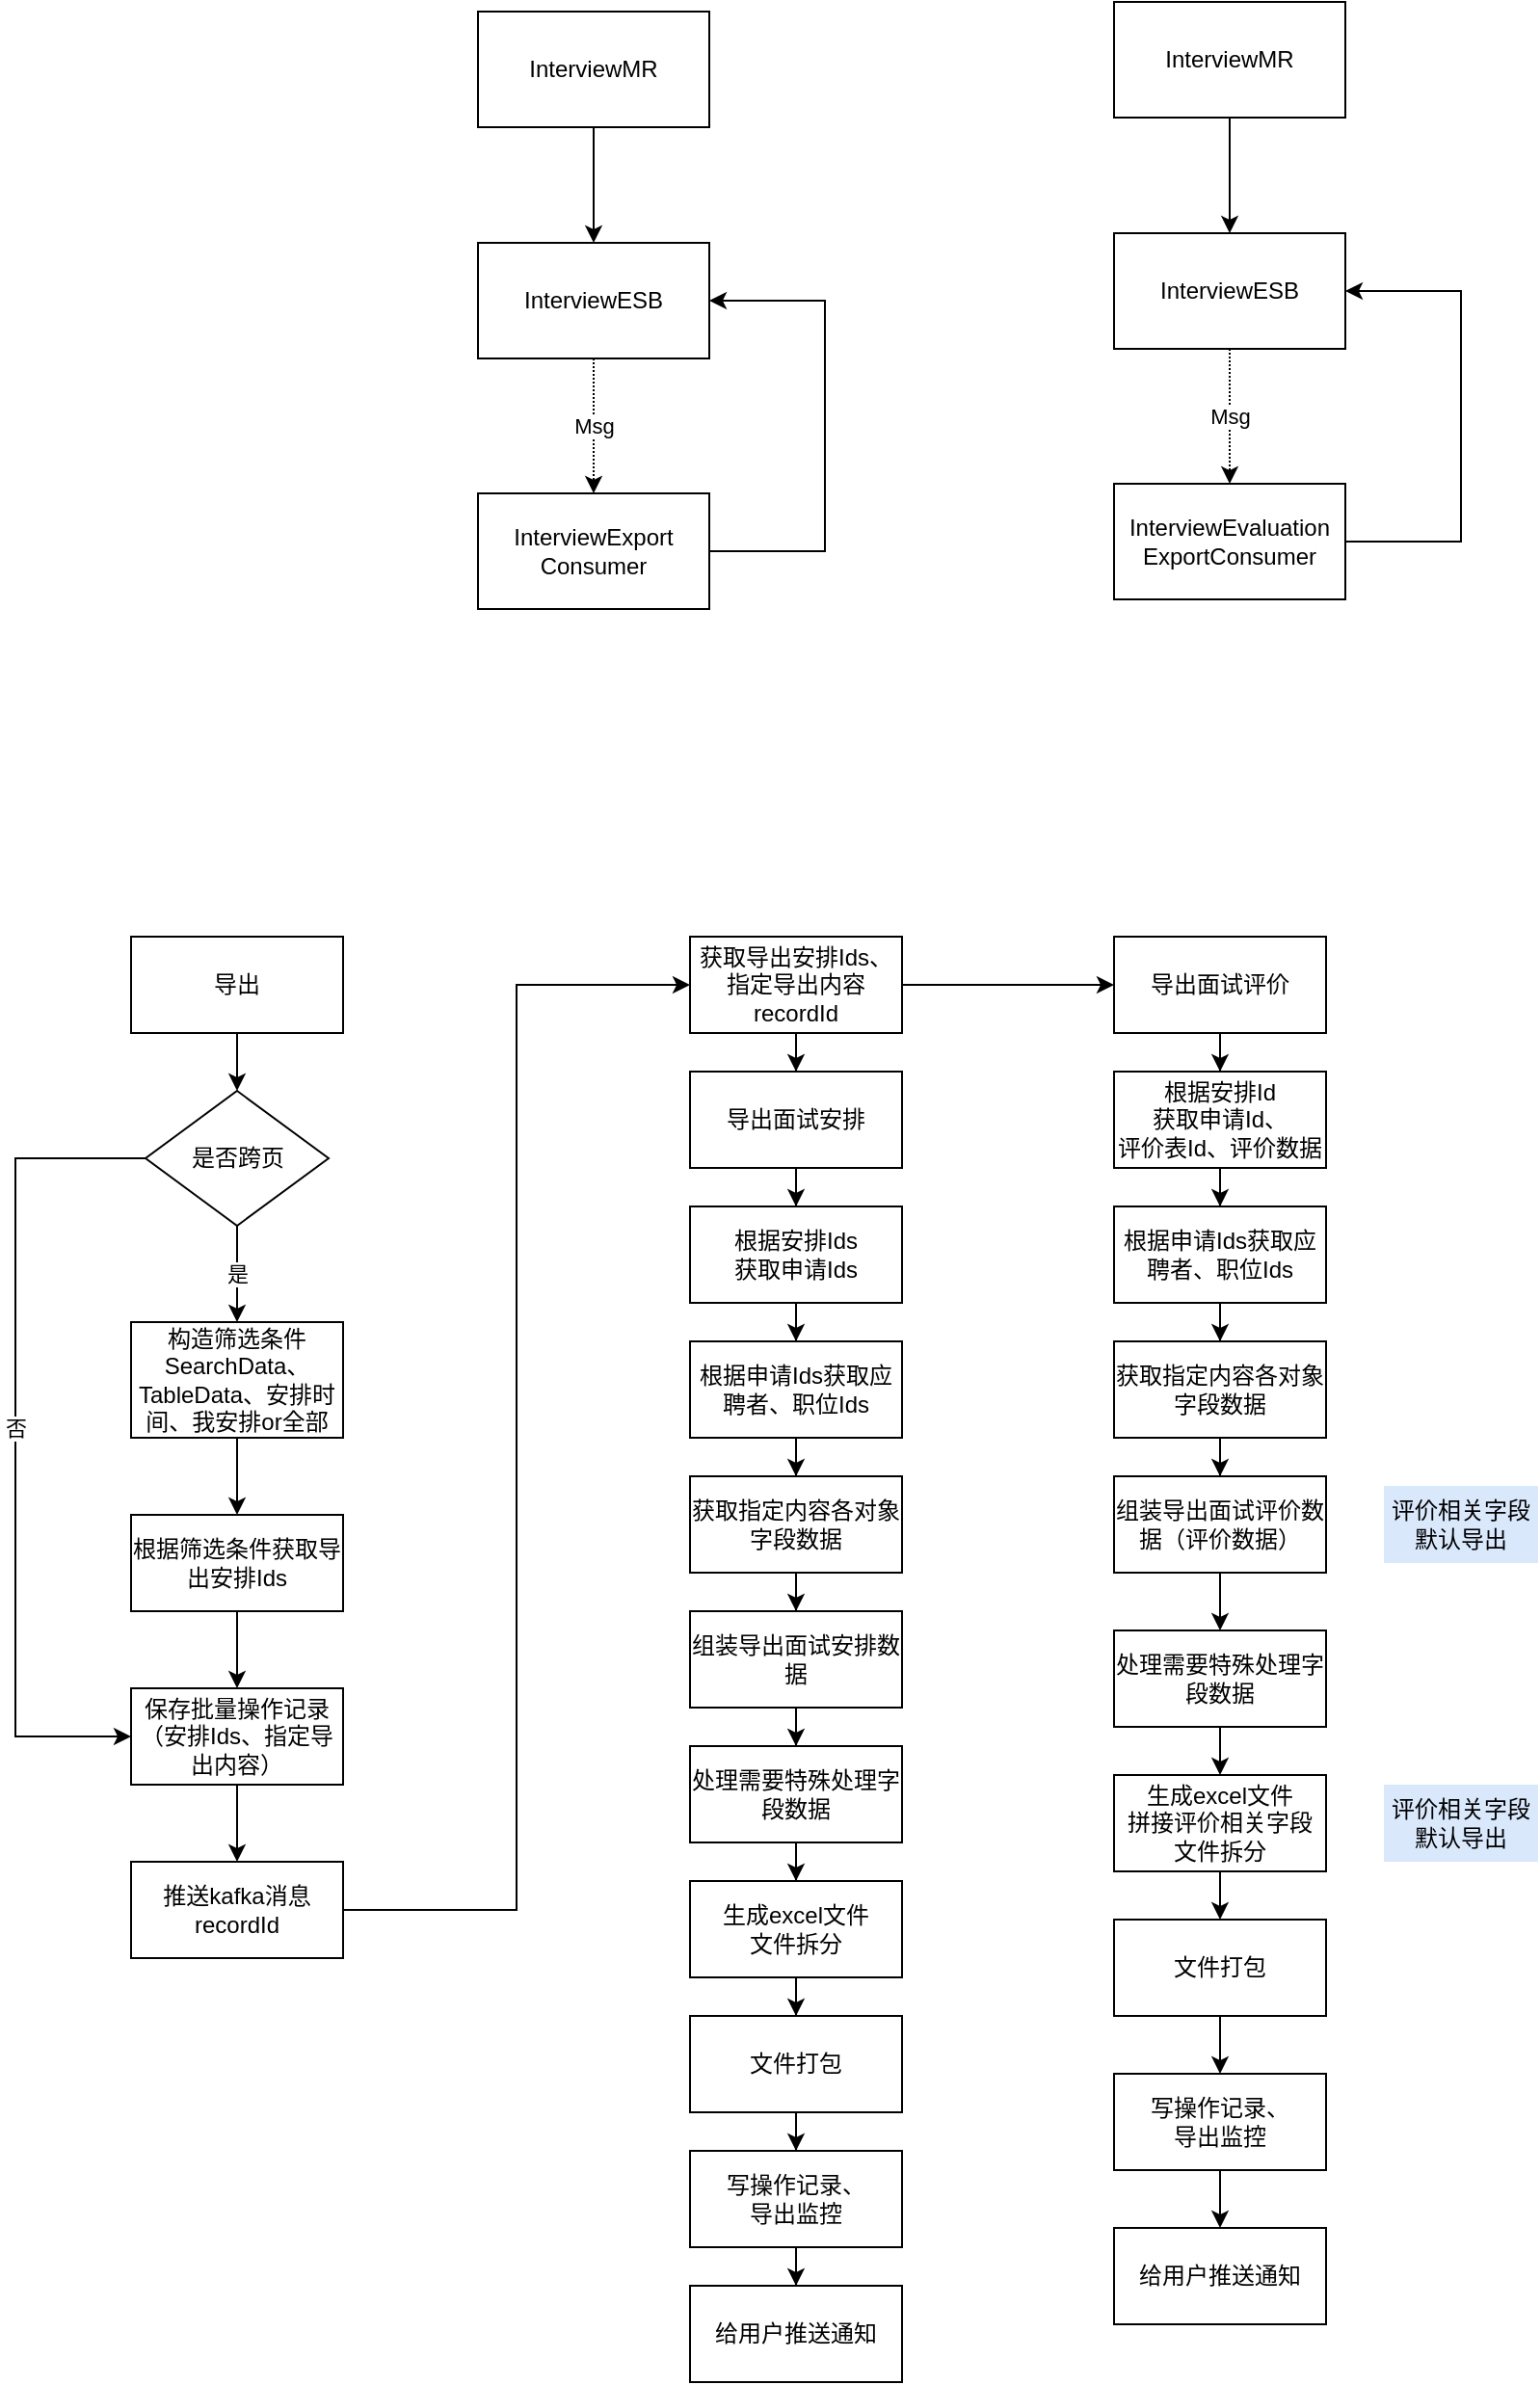 <mxfile version="15.5.5" type="github">
  <diagram id="v6CGcCb4tlg7pJ3c67Ml" name="Page-1">
    <mxGraphModel dx="1038" dy="612" grid="1" gridSize="10" guides="1" tooltips="1" connect="1" arrows="1" fold="1" page="1" pageScale="1" pageWidth="300000" pageHeight="30000" math="0" shadow="0">
      <root>
        <mxCell id="0" />
        <mxCell id="1" parent="0" />
        <mxCell id="F8JXx1a99cILchgoJXSu-7" value="" style="edgeStyle=orthogonalEdgeStyle;rounded=0;orthogonalLoop=1;jettySize=auto;html=1;" edge="1" parent="1" source="F8JXx1a99cILchgoJXSu-1" target="F8JXx1a99cILchgoJXSu-2">
          <mxGeometry relative="1" as="geometry" />
        </mxCell>
        <mxCell id="F8JXx1a99cILchgoJXSu-1" value="InterviewMR" style="rounded=0;whiteSpace=wrap;html=1;" vertex="1" parent="1">
          <mxGeometry x="330" y="30" width="120" height="60" as="geometry" />
        </mxCell>
        <mxCell id="F8JXx1a99cILchgoJXSu-8" value="Msg" style="edgeStyle=orthogonalEdgeStyle;rounded=0;orthogonalLoop=1;jettySize=auto;html=1;dashed=1;dashPattern=1 1;" edge="1" parent="1" source="F8JXx1a99cILchgoJXSu-2" target="F8JXx1a99cILchgoJXSu-3">
          <mxGeometry relative="1" as="geometry" />
        </mxCell>
        <mxCell id="F8JXx1a99cILchgoJXSu-2" value="InterviewESB" style="rounded=0;whiteSpace=wrap;html=1;" vertex="1" parent="1">
          <mxGeometry x="330" y="150" width="120" height="60" as="geometry" />
        </mxCell>
        <mxCell id="F8JXx1a99cILchgoJXSu-9" style="edgeStyle=orthogonalEdgeStyle;rounded=0;orthogonalLoop=1;jettySize=auto;html=1;entryX=1;entryY=0.5;entryDx=0;entryDy=0;" edge="1" parent="1" source="F8JXx1a99cILchgoJXSu-3" target="F8JXx1a99cILchgoJXSu-2">
          <mxGeometry relative="1" as="geometry">
            <Array as="points">
              <mxPoint x="510" y="310" />
              <mxPoint x="510" y="180" />
            </Array>
          </mxGeometry>
        </mxCell>
        <mxCell id="F8JXx1a99cILchgoJXSu-3" value="InterviewExport&lt;br&gt;Consumer" style="rounded=0;whiteSpace=wrap;html=1;" vertex="1" parent="1">
          <mxGeometry x="330" y="280" width="120" height="60" as="geometry" />
        </mxCell>
        <mxCell id="F8JXx1a99cILchgoJXSu-10" value="" style="edgeStyle=orthogonalEdgeStyle;rounded=0;orthogonalLoop=1;jettySize=auto;html=1;" edge="1" parent="1" source="F8JXx1a99cILchgoJXSu-11" target="F8JXx1a99cILchgoJXSu-13">
          <mxGeometry relative="1" as="geometry" />
        </mxCell>
        <mxCell id="F8JXx1a99cILchgoJXSu-11" value="InterviewMR" style="rounded=0;whiteSpace=wrap;html=1;" vertex="1" parent="1">
          <mxGeometry x="660" y="25" width="120" height="60" as="geometry" />
        </mxCell>
        <mxCell id="F8JXx1a99cILchgoJXSu-12" value="Msg" style="edgeStyle=orthogonalEdgeStyle;rounded=0;orthogonalLoop=1;jettySize=auto;html=1;dashed=1;dashPattern=1 1;" edge="1" parent="1" source="F8JXx1a99cILchgoJXSu-13" target="F8JXx1a99cILchgoJXSu-15">
          <mxGeometry relative="1" as="geometry" />
        </mxCell>
        <mxCell id="F8JXx1a99cILchgoJXSu-13" value="InterviewESB" style="rounded=0;whiteSpace=wrap;html=1;" vertex="1" parent="1">
          <mxGeometry x="660" y="145" width="120" height="60" as="geometry" />
        </mxCell>
        <mxCell id="F8JXx1a99cILchgoJXSu-14" style="edgeStyle=orthogonalEdgeStyle;rounded=0;orthogonalLoop=1;jettySize=auto;html=1;entryX=1;entryY=0.5;entryDx=0;entryDy=0;" edge="1" parent="1" source="F8JXx1a99cILchgoJXSu-15" target="F8JXx1a99cILchgoJXSu-13">
          <mxGeometry relative="1" as="geometry">
            <Array as="points">
              <mxPoint x="840" y="305" />
              <mxPoint x="840" y="175" />
            </Array>
          </mxGeometry>
        </mxCell>
        <mxCell id="F8JXx1a99cILchgoJXSu-15" value="InterviewEvaluation&lt;br&gt;ExportConsumer" style="rounded=0;whiteSpace=wrap;html=1;" vertex="1" parent="1">
          <mxGeometry x="660" y="275" width="120" height="60" as="geometry" />
        </mxCell>
        <mxCell id="F8JXx1a99cILchgoJXSu-46" value="" style="edgeStyle=orthogonalEdgeStyle;rounded=0;orthogonalLoop=1;jettySize=auto;html=1;" edge="1" parent="1" source="F8JXx1a99cILchgoJXSu-16" target="F8JXx1a99cILchgoJXSu-17">
          <mxGeometry relative="1" as="geometry" />
        </mxCell>
        <mxCell id="F8JXx1a99cILchgoJXSu-16" value="导出" style="rounded=0;whiteSpace=wrap;html=1;" vertex="1" parent="1">
          <mxGeometry x="150" y="510" width="110" height="50" as="geometry" />
        </mxCell>
        <mxCell id="F8JXx1a99cILchgoJXSu-45" value="是" style="edgeStyle=orthogonalEdgeStyle;rounded=0;orthogonalLoop=1;jettySize=auto;html=1;" edge="1" parent="1" source="F8JXx1a99cILchgoJXSu-17" target="F8JXx1a99cILchgoJXSu-18">
          <mxGeometry relative="1" as="geometry" />
        </mxCell>
        <mxCell id="F8JXx1a99cILchgoJXSu-50" style="edgeStyle=orthogonalEdgeStyle;rounded=0;orthogonalLoop=1;jettySize=auto;html=1;entryX=0;entryY=0.5;entryDx=0;entryDy=0;" edge="1" parent="1" source="F8JXx1a99cILchgoJXSu-17" target="F8JXx1a99cILchgoJXSu-20">
          <mxGeometry relative="1" as="geometry">
            <Array as="points">
              <mxPoint x="90" y="625" />
              <mxPoint x="90" y="925" />
            </Array>
          </mxGeometry>
        </mxCell>
        <mxCell id="F8JXx1a99cILchgoJXSu-51" value="否" style="edgeLabel;html=1;align=center;verticalAlign=middle;resizable=0;points=[];" vertex="1" connectable="0" parent="F8JXx1a99cILchgoJXSu-50">
          <mxGeometry x="-0.03" relative="1" as="geometry">
            <mxPoint as="offset" />
          </mxGeometry>
        </mxCell>
        <mxCell id="F8JXx1a99cILchgoJXSu-17" value="是否跨页" style="rhombus;whiteSpace=wrap;html=1;" vertex="1" parent="1">
          <mxGeometry x="157.5" y="590" width="95" height="70" as="geometry" />
        </mxCell>
        <mxCell id="F8JXx1a99cILchgoJXSu-47" value="" style="edgeStyle=orthogonalEdgeStyle;rounded=0;orthogonalLoop=1;jettySize=auto;html=1;" edge="1" parent="1" source="F8JXx1a99cILchgoJXSu-18" target="F8JXx1a99cILchgoJXSu-19">
          <mxGeometry relative="1" as="geometry" />
        </mxCell>
        <mxCell id="F8JXx1a99cILchgoJXSu-18" value="构造筛选条件&lt;br&gt;SearchData、TableData、安排时间、我安排or全部" style="rounded=0;whiteSpace=wrap;html=1;" vertex="1" parent="1">
          <mxGeometry x="150" y="710" width="110" height="60" as="geometry" />
        </mxCell>
        <mxCell id="F8JXx1a99cILchgoJXSu-48" value="" style="edgeStyle=orthogonalEdgeStyle;rounded=0;orthogonalLoop=1;jettySize=auto;html=1;" edge="1" parent="1" source="F8JXx1a99cILchgoJXSu-19" target="F8JXx1a99cILchgoJXSu-20">
          <mxGeometry relative="1" as="geometry" />
        </mxCell>
        <mxCell id="F8JXx1a99cILchgoJXSu-19" value="根据筛选条件获取导出安排Ids" style="rounded=0;whiteSpace=wrap;html=1;" vertex="1" parent="1">
          <mxGeometry x="150" y="810" width="110" height="50" as="geometry" />
        </mxCell>
        <mxCell id="F8JXx1a99cILchgoJXSu-49" value="" style="edgeStyle=orthogonalEdgeStyle;rounded=0;orthogonalLoop=1;jettySize=auto;html=1;" edge="1" parent="1" source="F8JXx1a99cILchgoJXSu-20" target="F8JXx1a99cILchgoJXSu-21">
          <mxGeometry relative="1" as="geometry" />
        </mxCell>
        <mxCell id="F8JXx1a99cILchgoJXSu-20" value="保存批量操作记录&lt;br&gt;（安排Ids、指定导出内容）" style="rounded=0;whiteSpace=wrap;html=1;" vertex="1" parent="1">
          <mxGeometry x="150" y="900" width="110" height="50" as="geometry" />
        </mxCell>
        <mxCell id="F8JXx1a99cILchgoJXSu-52" style="edgeStyle=orthogonalEdgeStyle;rounded=0;orthogonalLoop=1;jettySize=auto;html=1;entryX=0;entryY=0.5;entryDx=0;entryDy=0;" edge="1" parent="1" source="F8JXx1a99cILchgoJXSu-21" target="F8JXx1a99cILchgoJXSu-22">
          <mxGeometry relative="1" as="geometry" />
        </mxCell>
        <mxCell id="F8JXx1a99cILchgoJXSu-21" value="推送kafka消息&lt;br&gt;recordId" style="rounded=0;whiteSpace=wrap;html=1;" vertex="1" parent="1">
          <mxGeometry x="150" y="990" width="110" height="50" as="geometry" />
        </mxCell>
        <mxCell id="F8JXx1a99cILchgoJXSu-53" style="edgeStyle=orthogonalEdgeStyle;rounded=0;orthogonalLoop=1;jettySize=auto;html=1;entryX=0;entryY=0.5;entryDx=0;entryDy=0;" edge="1" parent="1" source="F8JXx1a99cILchgoJXSu-22" target="F8JXx1a99cILchgoJXSu-32">
          <mxGeometry relative="1" as="geometry" />
        </mxCell>
        <mxCell id="F8JXx1a99cILchgoJXSu-54" value="" style="edgeStyle=orthogonalEdgeStyle;rounded=0;orthogonalLoop=1;jettySize=auto;html=1;" edge="1" parent="1" source="F8JXx1a99cILchgoJXSu-22" target="F8JXx1a99cILchgoJXSu-31">
          <mxGeometry relative="1" as="geometry" />
        </mxCell>
        <mxCell id="F8JXx1a99cILchgoJXSu-22" value="获取导出安排Ids、指定导出内容&lt;br&gt;recordId" style="rounded=0;whiteSpace=wrap;html=1;" vertex="1" parent="1">
          <mxGeometry x="440" y="510" width="110" height="50" as="geometry" />
        </mxCell>
        <mxCell id="F8JXx1a99cILchgoJXSu-56" value="" style="edgeStyle=orthogonalEdgeStyle;rounded=0;orthogonalLoop=1;jettySize=auto;html=1;" edge="1" parent="1" source="F8JXx1a99cILchgoJXSu-24" target="F8JXx1a99cILchgoJXSu-25">
          <mxGeometry relative="1" as="geometry" />
        </mxCell>
        <mxCell id="F8JXx1a99cILchgoJXSu-24" value="根据安排Ids&lt;br&gt;获取申请Ids" style="rounded=0;whiteSpace=wrap;html=1;" vertex="1" parent="1">
          <mxGeometry x="440" y="650" width="110" height="50" as="geometry" />
        </mxCell>
        <mxCell id="F8JXx1a99cILchgoJXSu-57" value="" style="edgeStyle=orthogonalEdgeStyle;rounded=0;orthogonalLoop=1;jettySize=auto;html=1;" edge="1" parent="1" source="F8JXx1a99cILchgoJXSu-25" target="F8JXx1a99cILchgoJXSu-26">
          <mxGeometry relative="1" as="geometry" />
        </mxCell>
        <mxCell id="F8JXx1a99cILchgoJXSu-25" value="根据申请Ids获取应聘者、职位Ids" style="rounded=0;whiteSpace=wrap;html=1;" vertex="1" parent="1">
          <mxGeometry x="440" y="720" width="110" height="50" as="geometry" />
        </mxCell>
        <mxCell id="F8JXx1a99cILchgoJXSu-58" value="" style="edgeStyle=orthogonalEdgeStyle;rounded=0;orthogonalLoop=1;jettySize=auto;html=1;" edge="1" parent="1" source="F8JXx1a99cILchgoJXSu-26" target="F8JXx1a99cILchgoJXSu-27">
          <mxGeometry relative="1" as="geometry" />
        </mxCell>
        <mxCell id="F8JXx1a99cILchgoJXSu-26" value="获取指定内容各对象字段数据" style="rounded=0;whiteSpace=wrap;html=1;" vertex="1" parent="1">
          <mxGeometry x="440" y="790" width="110" height="50" as="geometry" />
        </mxCell>
        <mxCell id="F8JXx1a99cILchgoJXSu-59" value="" style="edgeStyle=orthogonalEdgeStyle;rounded=0;orthogonalLoop=1;jettySize=auto;html=1;" edge="1" parent="1" source="F8JXx1a99cILchgoJXSu-27" target="F8JXx1a99cILchgoJXSu-28">
          <mxGeometry relative="1" as="geometry" />
        </mxCell>
        <mxCell id="F8JXx1a99cILchgoJXSu-27" value="组装导出面试安排数据" style="rounded=0;whiteSpace=wrap;html=1;" vertex="1" parent="1">
          <mxGeometry x="440" y="860" width="110" height="50" as="geometry" />
        </mxCell>
        <mxCell id="F8JXx1a99cILchgoJXSu-60" value="" style="edgeStyle=orthogonalEdgeStyle;rounded=0;orthogonalLoop=1;jettySize=auto;html=1;" edge="1" parent="1" source="F8JXx1a99cILchgoJXSu-28" target="F8JXx1a99cILchgoJXSu-37">
          <mxGeometry relative="1" as="geometry" />
        </mxCell>
        <mxCell id="F8JXx1a99cILchgoJXSu-28" value="处理需要特殊处理字段数据" style="rounded=0;whiteSpace=wrap;html=1;" vertex="1" parent="1">
          <mxGeometry x="440" y="930" width="110" height="50" as="geometry" />
        </mxCell>
        <mxCell id="F8JXx1a99cILchgoJXSu-71" value="" style="edgeStyle=orthogonalEdgeStyle;rounded=0;orthogonalLoop=1;jettySize=auto;html=1;" edge="1" parent="1" source="F8JXx1a99cILchgoJXSu-29" target="F8JXx1a99cILchgoJXSu-30">
          <mxGeometry relative="1" as="geometry" />
        </mxCell>
        <mxCell id="F8JXx1a99cILchgoJXSu-29" value="根据安排Id&lt;br&gt;获取申请Id、&lt;br&gt;评价表Id、评价数据" style="rounded=0;whiteSpace=wrap;html=1;" vertex="1" parent="1">
          <mxGeometry x="660" y="580" width="110" height="50" as="geometry" />
        </mxCell>
        <mxCell id="F8JXx1a99cILchgoJXSu-74" value="" style="edgeStyle=orthogonalEdgeStyle;rounded=0;orthogonalLoop=1;jettySize=auto;html=1;" edge="1" parent="1" source="F8JXx1a99cILchgoJXSu-30" target="F8JXx1a99cILchgoJXSu-34">
          <mxGeometry relative="1" as="geometry" />
        </mxCell>
        <mxCell id="F8JXx1a99cILchgoJXSu-30" value="根据申请Ids获取应聘者、职位Ids" style="rounded=0;whiteSpace=wrap;html=1;" vertex="1" parent="1">
          <mxGeometry x="660" y="650" width="110" height="50" as="geometry" />
        </mxCell>
        <mxCell id="F8JXx1a99cILchgoJXSu-55" value="" style="edgeStyle=orthogonalEdgeStyle;rounded=0;orthogonalLoop=1;jettySize=auto;html=1;" edge="1" parent="1" source="F8JXx1a99cILchgoJXSu-31" target="F8JXx1a99cILchgoJXSu-24">
          <mxGeometry relative="1" as="geometry" />
        </mxCell>
        <mxCell id="F8JXx1a99cILchgoJXSu-31" value="导出面试安排" style="rounded=0;whiteSpace=wrap;html=1;" vertex="1" parent="1">
          <mxGeometry x="440" y="580" width="110" height="50" as="geometry" />
        </mxCell>
        <mxCell id="F8JXx1a99cILchgoJXSu-66" value="" style="edgeStyle=orthogonalEdgeStyle;rounded=0;orthogonalLoop=1;jettySize=auto;html=1;" edge="1" parent="1" source="F8JXx1a99cILchgoJXSu-32" target="F8JXx1a99cILchgoJXSu-29">
          <mxGeometry relative="1" as="geometry" />
        </mxCell>
        <mxCell id="F8JXx1a99cILchgoJXSu-32" value="导出面试评价" style="rounded=0;whiteSpace=wrap;html=1;" vertex="1" parent="1">
          <mxGeometry x="660" y="510" width="110" height="50" as="geometry" />
        </mxCell>
        <mxCell id="F8JXx1a99cILchgoJXSu-76" value="" style="edgeStyle=orthogonalEdgeStyle;rounded=0;orthogonalLoop=1;jettySize=auto;html=1;" edge="1" parent="1" source="F8JXx1a99cILchgoJXSu-34" target="F8JXx1a99cILchgoJXSu-35">
          <mxGeometry relative="1" as="geometry" />
        </mxCell>
        <mxCell id="F8JXx1a99cILchgoJXSu-34" value="获取指定内容各对象字段数据" style="rounded=0;whiteSpace=wrap;html=1;" vertex="1" parent="1">
          <mxGeometry x="660" y="720" width="110" height="50" as="geometry" />
        </mxCell>
        <mxCell id="F8JXx1a99cILchgoJXSu-79" value="" style="edgeStyle=orthogonalEdgeStyle;rounded=0;orthogonalLoop=1;jettySize=auto;html=1;" edge="1" parent="1" source="F8JXx1a99cILchgoJXSu-35" target="F8JXx1a99cILchgoJXSu-36">
          <mxGeometry relative="1" as="geometry" />
        </mxCell>
        <mxCell id="F8JXx1a99cILchgoJXSu-35" value="组装导出面试评价数据（评价数据）" style="rounded=0;whiteSpace=wrap;html=1;" vertex="1" parent="1">
          <mxGeometry x="660" y="790" width="110" height="50" as="geometry" />
        </mxCell>
        <mxCell id="F8JXx1a99cILchgoJXSu-82" value="" style="edgeStyle=orthogonalEdgeStyle;rounded=0;orthogonalLoop=1;jettySize=auto;html=1;" edge="1" parent="1" source="F8JXx1a99cILchgoJXSu-36" target="F8JXx1a99cILchgoJXSu-41">
          <mxGeometry relative="1" as="geometry" />
        </mxCell>
        <mxCell id="F8JXx1a99cILchgoJXSu-36" value="处理需要特殊处理字段数据" style="rounded=0;whiteSpace=wrap;html=1;" vertex="1" parent="1">
          <mxGeometry x="660" y="870" width="110" height="50" as="geometry" />
        </mxCell>
        <mxCell id="F8JXx1a99cILchgoJXSu-61" value="" style="edgeStyle=orthogonalEdgeStyle;rounded=0;orthogonalLoop=1;jettySize=auto;html=1;" edge="1" parent="1" source="F8JXx1a99cILchgoJXSu-37" target="F8JXx1a99cILchgoJXSu-38">
          <mxGeometry relative="1" as="geometry" />
        </mxCell>
        <mxCell id="F8JXx1a99cILchgoJXSu-37" value="生成excel文件&lt;br&gt;文件拆分" style="rounded=0;whiteSpace=wrap;html=1;" vertex="1" parent="1">
          <mxGeometry x="440" y="1000" width="110" height="50" as="geometry" />
        </mxCell>
        <mxCell id="F8JXx1a99cILchgoJXSu-62" value="" style="edgeStyle=orthogonalEdgeStyle;rounded=0;orthogonalLoop=1;jettySize=auto;html=1;" edge="1" parent="1" source="F8JXx1a99cILchgoJXSu-38" target="F8JXx1a99cILchgoJXSu-39">
          <mxGeometry relative="1" as="geometry" />
        </mxCell>
        <mxCell id="F8JXx1a99cILchgoJXSu-38" value="文件打包" style="rounded=0;whiteSpace=wrap;html=1;" vertex="1" parent="1">
          <mxGeometry x="440" y="1070" width="110" height="50" as="geometry" />
        </mxCell>
        <mxCell id="F8JXx1a99cILchgoJXSu-63" value="" style="edgeStyle=orthogonalEdgeStyle;rounded=0;orthogonalLoop=1;jettySize=auto;html=1;" edge="1" parent="1" source="F8JXx1a99cILchgoJXSu-39" target="F8JXx1a99cILchgoJXSu-40">
          <mxGeometry relative="1" as="geometry" />
        </mxCell>
        <mxCell id="F8JXx1a99cILchgoJXSu-39" value="写操作记录、&lt;br&gt;导出监控" style="rounded=0;whiteSpace=wrap;html=1;" vertex="1" parent="1">
          <mxGeometry x="440" y="1140" width="110" height="50" as="geometry" />
        </mxCell>
        <mxCell id="F8JXx1a99cILchgoJXSu-40" value="给用户推送通知" style="rounded=0;whiteSpace=wrap;html=1;" vertex="1" parent="1">
          <mxGeometry x="440" y="1210" width="110" height="50" as="geometry" />
        </mxCell>
        <mxCell id="F8JXx1a99cILchgoJXSu-85" value="" style="edgeStyle=orthogonalEdgeStyle;rounded=0;orthogonalLoop=1;jettySize=auto;html=1;" edge="1" parent="1" source="F8JXx1a99cILchgoJXSu-41" target="F8JXx1a99cILchgoJXSu-42">
          <mxGeometry relative="1" as="geometry" />
        </mxCell>
        <mxCell id="F8JXx1a99cILchgoJXSu-41" value="生成excel文件&lt;br&gt;拼接评价相关字段&lt;br&gt;文件拆分" style="rounded=0;whiteSpace=wrap;html=1;" vertex="1" parent="1">
          <mxGeometry x="660" y="945" width="110" height="50" as="geometry" />
        </mxCell>
        <mxCell id="F8JXx1a99cILchgoJXSu-86" value="" style="edgeStyle=orthogonalEdgeStyle;rounded=0;orthogonalLoop=1;jettySize=auto;html=1;" edge="1" parent="1" source="F8JXx1a99cILchgoJXSu-42" target="F8JXx1a99cILchgoJXSu-43">
          <mxGeometry relative="1" as="geometry" />
        </mxCell>
        <mxCell id="F8JXx1a99cILchgoJXSu-42" value="文件打包" style="rounded=0;whiteSpace=wrap;html=1;" vertex="1" parent="1">
          <mxGeometry x="660" y="1020" width="110" height="50" as="geometry" />
        </mxCell>
        <mxCell id="F8JXx1a99cILchgoJXSu-87" value="" style="edgeStyle=orthogonalEdgeStyle;rounded=0;orthogonalLoop=1;jettySize=auto;html=1;" edge="1" parent="1" source="F8JXx1a99cILchgoJXSu-43" target="F8JXx1a99cILchgoJXSu-44">
          <mxGeometry relative="1" as="geometry" />
        </mxCell>
        <mxCell id="F8JXx1a99cILchgoJXSu-43" value="写操作记录、&lt;br&gt;导出监控" style="rounded=0;whiteSpace=wrap;html=1;" vertex="1" parent="1">
          <mxGeometry x="660" y="1100" width="110" height="50" as="geometry" />
        </mxCell>
        <mxCell id="F8JXx1a99cILchgoJXSu-44" value="给用户推送通知" style="rounded=0;whiteSpace=wrap;html=1;" vertex="1" parent="1">
          <mxGeometry x="660" y="1180" width="110" height="50" as="geometry" />
        </mxCell>
        <mxCell id="F8JXx1a99cILchgoJXSu-88" value="评价相关字段默认导出" style="text;html=1;strokeColor=none;fillColor=#dae8fc;align=center;verticalAlign=middle;whiteSpace=wrap;rounded=0;" vertex="1" parent="1">
          <mxGeometry x="800" y="795" width="80" height="40" as="geometry" />
        </mxCell>
        <mxCell id="F8JXx1a99cILchgoJXSu-89" value="评价相关字段默认导出" style="text;html=1;strokeColor=none;fillColor=#dae8fc;align=center;verticalAlign=middle;whiteSpace=wrap;rounded=0;" vertex="1" parent="1">
          <mxGeometry x="800" y="950" width="80" height="40" as="geometry" />
        </mxCell>
      </root>
    </mxGraphModel>
  </diagram>
</mxfile>
